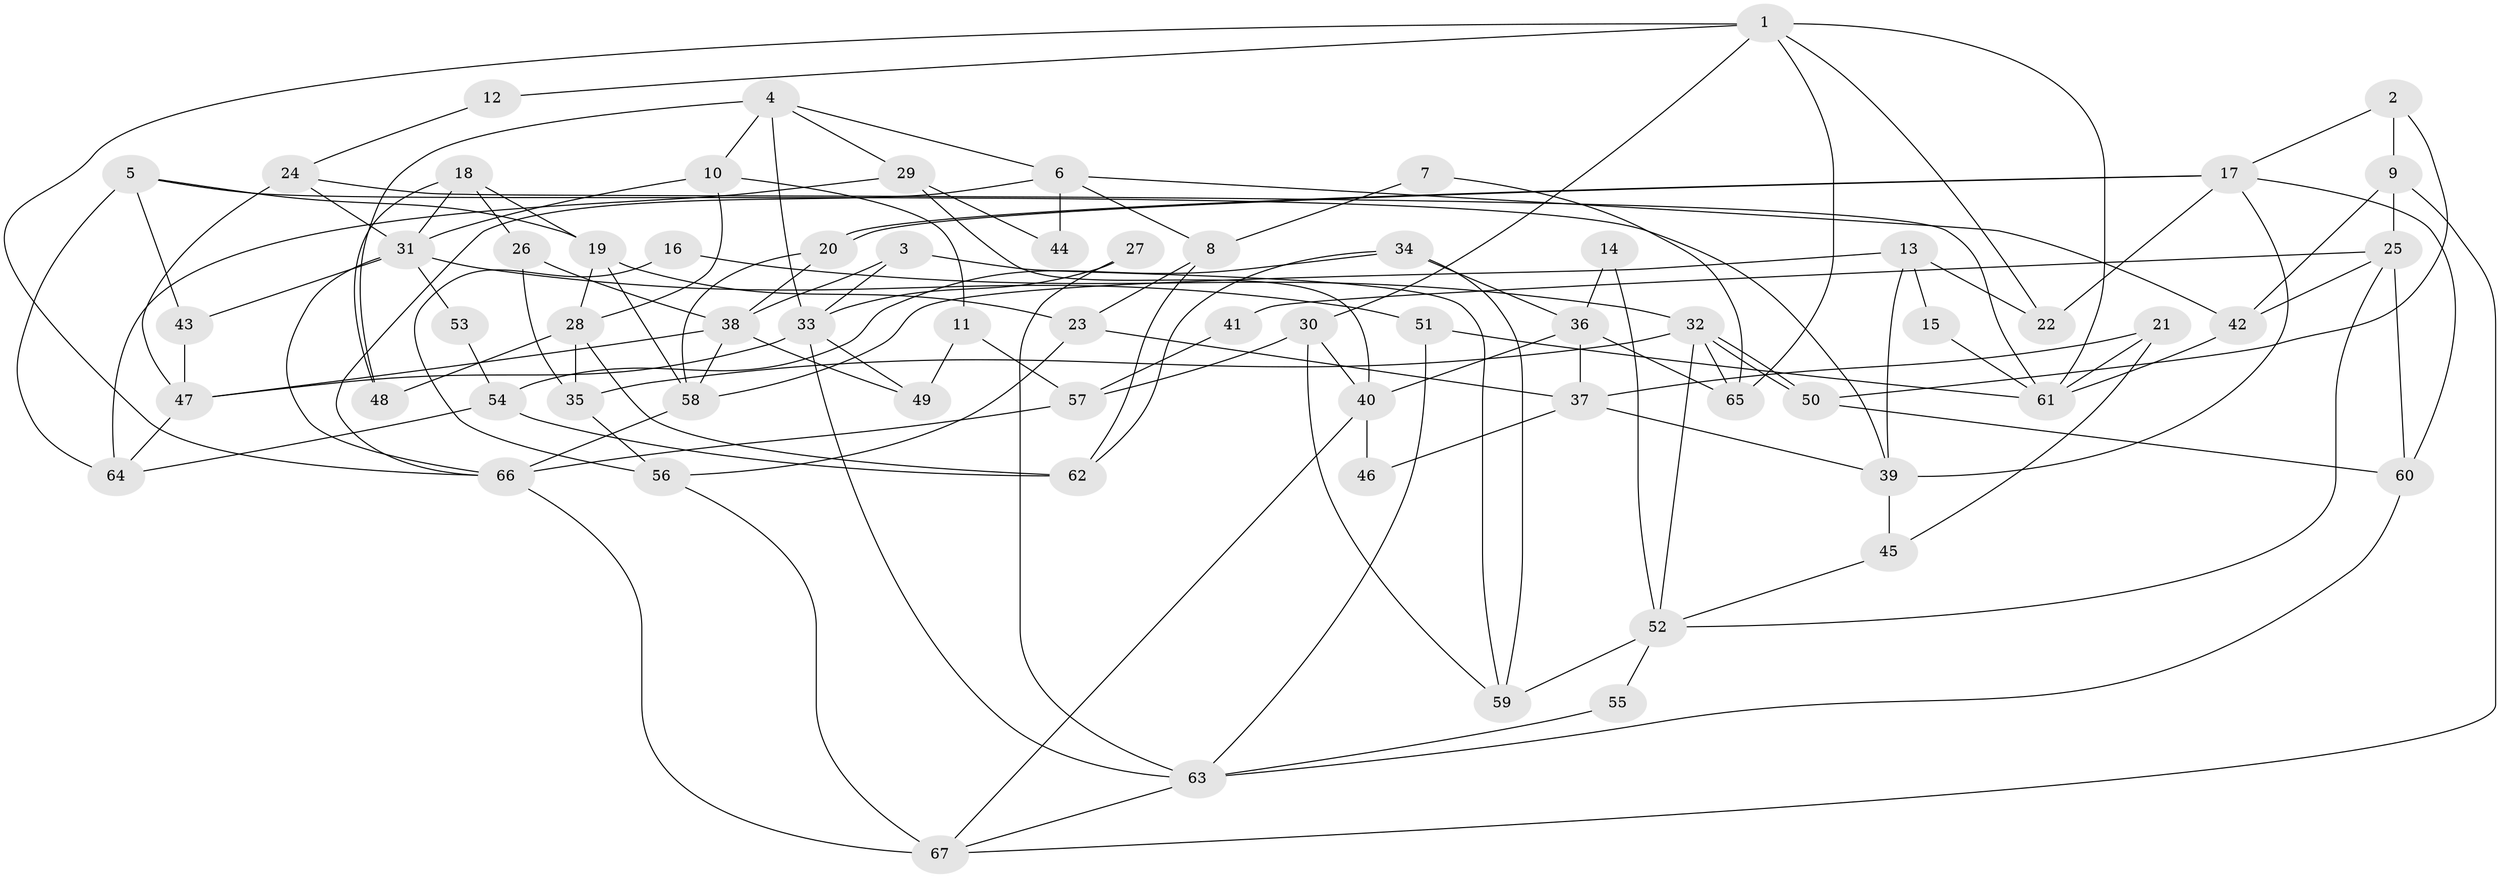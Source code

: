 // coarse degree distribution, {8: 0.047619047619047616, 5: 0.14285714285714285, 4: 0.19047619047619047, 7: 0.19047619047619047, 2: 0.14285714285714285, 9: 0.07142857142857142, 6: 0.09523809523809523, 3: 0.09523809523809523, 1: 0.023809523809523808}
// Generated by graph-tools (version 1.1) at 2025/24/03/03/25 07:24:00]
// undirected, 67 vertices, 134 edges
graph export_dot {
graph [start="1"]
  node [color=gray90,style=filled];
  1;
  2;
  3;
  4;
  5;
  6;
  7;
  8;
  9;
  10;
  11;
  12;
  13;
  14;
  15;
  16;
  17;
  18;
  19;
  20;
  21;
  22;
  23;
  24;
  25;
  26;
  27;
  28;
  29;
  30;
  31;
  32;
  33;
  34;
  35;
  36;
  37;
  38;
  39;
  40;
  41;
  42;
  43;
  44;
  45;
  46;
  47;
  48;
  49;
  50;
  51;
  52;
  53;
  54;
  55;
  56;
  57;
  58;
  59;
  60;
  61;
  62;
  63;
  64;
  65;
  66;
  67;
  1 -- 61;
  1 -- 22;
  1 -- 12;
  1 -- 30;
  1 -- 65;
  1 -- 66;
  2 -- 17;
  2 -- 50;
  2 -- 9;
  3 -- 33;
  3 -- 38;
  3 -- 59;
  4 -- 10;
  4 -- 6;
  4 -- 29;
  4 -- 33;
  4 -- 48;
  5 -- 64;
  5 -- 19;
  5 -- 39;
  5 -- 43;
  6 -- 66;
  6 -- 8;
  6 -- 42;
  6 -- 44;
  7 -- 65;
  7 -- 8;
  8 -- 23;
  8 -- 62;
  9 -- 25;
  9 -- 42;
  9 -- 67;
  10 -- 31;
  10 -- 11;
  10 -- 28;
  11 -- 57;
  11 -- 49;
  12 -- 24;
  13 -- 58;
  13 -- 39;
  13 -- 15;
  13 -- 22;
  14 -- 36;
  14 -- 52;
  15 -- 61;
  16 -- 56;
  16 -- 32;
  17 -- 20;
  17 -- 20;
  17 -- 39;
  17 -- 22;
  17 -- 60;
  18 -- 48;
  18 -- 31;
  18 -- 19;
  18 -- 26;
  19 -- 58;
  19 -- 23;
  19 -- 28;
  20 -- 38;
  20 -- 58;
  21 -- 61;
  21 -- 37;
  21 -- 45;
  23 -- 37;
  23 -- 56;
  24 -- 31;
  24 -- 47;
  24 -- 61;
  25 -- 42;
  25 -- 52;
  25 -- 41;
  25 -- 60;
  26 -- 35;
  26 -- 38;
  27 -- 63;
  27 -- 33;
  28 -- 35;
  28 -- 48;
  28 -- 62;
  29 -- 64;
  29 -- 40;
  29 -- 44;
  30 -- 40;
  30 -- 57;
  30 -- 59;
  31 -- 66;
  31 -- 51;
  31 -- 43;
  31 -- 53;
  32 -- 50;
  32 -- 50;
  32 -- 35;
  32 -- 52;
  32 -- 65;
  33 -- 47;
  33 -- 49;
  33 -- 63;
  34 -- 59;
  34 -- 36;
  34 -- 54;
  34 -- 62;
  35 -- 56;
  36 -- 65;
  36 -- 40;
  36 -- 37;
  37 -- 39;
  37 -- 46;
  38 -- 58;
  38 -- 47;
  38 -- 49;
  39 -- 45;
  40 -- 67;
  40 -- 46;
  41 -- 57;
  42 -- 61;
  43 -- 47;
  45 -- 52;
  47 -- 64;
  50 -- 60;
  51 -- 63;
  51 -- 61;
  52 -- 59;
  52 -- 55;
  53 -- 54;
  54 -- 62;
  54 -- 64;
  55 -- 63;
  56 -- 67;
  57 -- 66;
  58 -- 66;
  60 -- 63;
  63 -- 67;
  66 -- 67;
}
